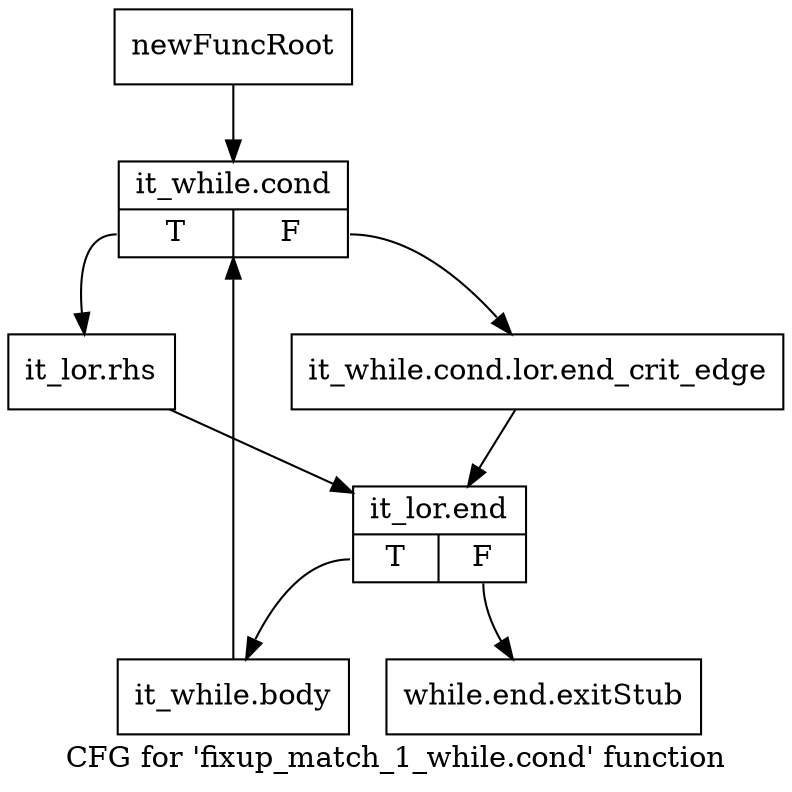 digraph "CFG for 'fixup_match_1_while.cond' function" {
	label="CFG for 'fixup_match_1_while.cond' function";

	Node0xbaa8350 [shape=record,label="{newFuncRoot}"];
	Node0xbaa8350 -> Node0xbaa83f0;
	Node0xbaa83a0 [shape=record,label="{while.end.exitStub}"];
	Node0xbaa83f0 [shape=record,label="{it_while.cond|{<s0>T|<s1>F}}"];
	Node0xbaa83f0:s0 -> Node0xbaa8490;
	Node0xbaa83f0:s1 -> Node0xbaa8440;
	Node0xbaa8440 [shape=record,label="{it_while.cond.lor.end_crit_edge}"];
	Node0xbaa8440 -> Node0xbaa84e0;
	Node0xbaa8490 [shape=record,label="{it_lor.rhs}"];
	Node0xbaa8490 -> Node0xbaa84e0;
	Node0xbaa84e0 [shape=record,label="{it_lor.end|{<s0>T|<s1>F}}"];
	Node0xbaa84e0:s0 -> Node0xbaa8530;
	Node0xbaa84e0:s1 -> Node0xbaa83a0;
	Node0xbaa8530 [shape=record,label="{it_while.body}"];
	Node0xbaa8530 -> Node0xbaa83f0;
}
